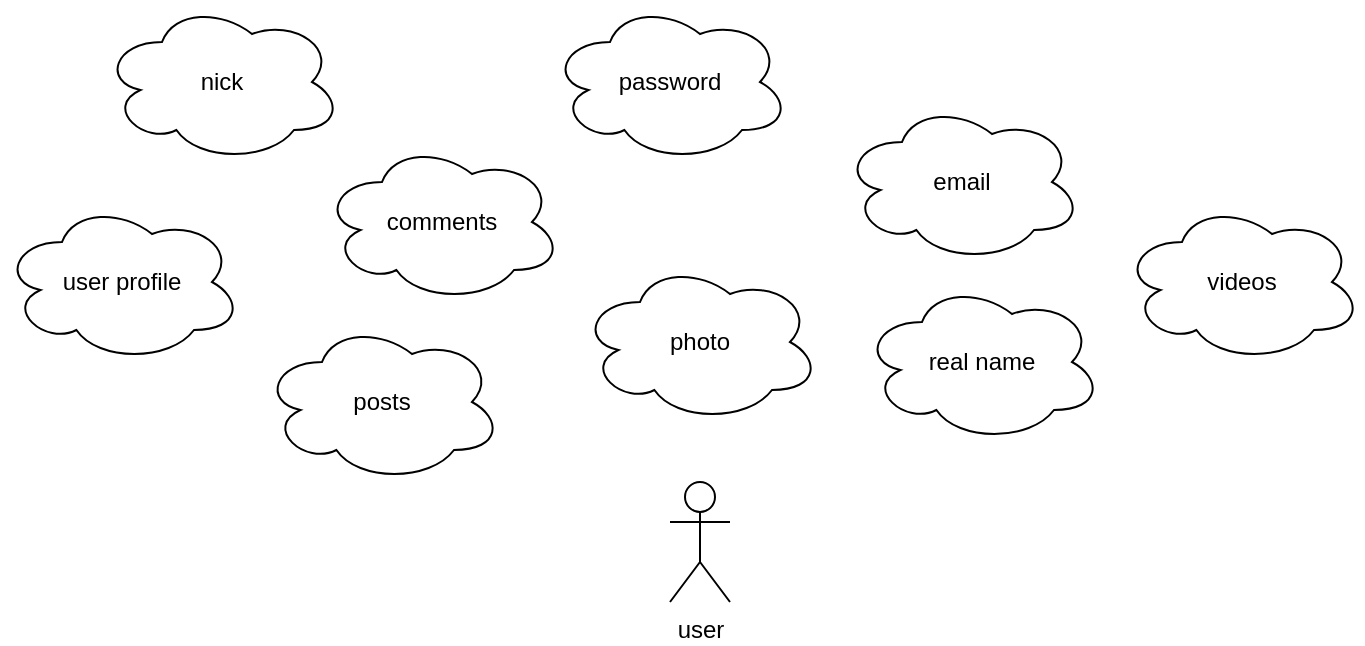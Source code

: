 <mxfile version="14.5.10" type="github"><diagram id="SEtVYuz8Md9PDxxumAcm" name="Page-1"><mxGraphModel dx="1366" dy="738" grid="1" gridSize="10" guides="1" tooltips="1" connect="1" arrows="1" fold="1" page="1" pageScale="1" pageWidth="827" pageHeight="1169" math="0" shadow="0"><root><mxCell id="0"/><mxCell id="1" parent="0"/><mxCell id="q2eHhQPIO6ZnK-juzpeM-10" value="user" style="shape=umlActor;verticalLabelPosition=bottom;verticalAlign=top;html=1;outlineConnect=0;" vertex="1" parent="1"><mxGeometry x="414" y="590" width="30" height="60" as="geometry"/></mxCell><mxCell id="q2eHhQPIO6ZnK-juzpeM-11" value="user profile" style="ellipse;shape=cloud;whiteSpace=wrap;html=1;" vertex="1" parent="1"><mxGeometry x="80" y="450" width="120" height="80" as="geometry"/></mxCell><mxCell id="q2eHhQPIO6ZnK-juzpeM-12" value="photo" style="ellipse;shape=cloud;whiteSpace=wrap;html=1;" vertex="1" parent="1"><mxGeometry x="369" y="480" width="120" height="80" as="geometry"/></mxCell><mxCell id="q2eHhQPIO6ZnK-juzpeM-13" value="comments" style="ellipse;shape=cloud;whiteSpace=wrap;html=1;" vertex="1" parent="1"><mxGeometry x="240" y="420" width="120" height="80" as="geometry"/></mxCell><mxCell id="q2eHhQPIO6ZnK-juzpeM-14" value="videos" style="ellipse;shape=cloud;whiteSpace=wrap;html=1;" vertex="1" parent="1"><mxGeometry x="640" y="450" width="120" height="80" as="geometry"/></mxCell><mxCell id="q2eHhQPIO6ZnK-juzpeM-16" value="posts" style="ellipse;shape=cloud;whiteSpace=wrap;html=1;" vertex="1" parent="1"><mxGeometry x="210" y="510" width="120" height="80" as="geometry"/></mxCell><mxCell id="q2eHhQPIO6ZnK-juzpeM-17" value="nick" style="ellipse;shape=cloud;whiteSpace=wrap;html=1;" vertex="1" parent="1"><mxGeometry x="130" y="350" width="120" height="80" as="geometry"/></mxCell><mxCell id="q2eHhQPIO6ZnK-juzpeM-18" value="password" style="ellipse;shape=cloud;whiteSpace=wrap;html=1;" vertex="1" parent="1"><mxGeometry x="354" y="350" width="120" height="80" as="geometry"/></mxCell><mxCell id="q2eHhQPIO6ZnK-juzpeM-19" value="real name" style="ellipse;shape=cloud;whiteSpace=wrap;html=1;" vertex="1" parent="1"><mxGeometry x="510" y="490" width="120" height="80" as="geometry"/></mxCell><mxCell id="q2eHhQPIO6ZnK-juzpeM-20" value="email" style="ellipse;shape=cloud;whiteSpace=wrap;html=1;" vertex="1" parent="1"><mxGeometry x="500" y="400" width="120" height="80" as="geometry"/></mxCell></root></mxGraphModel></diagram></mxfile>